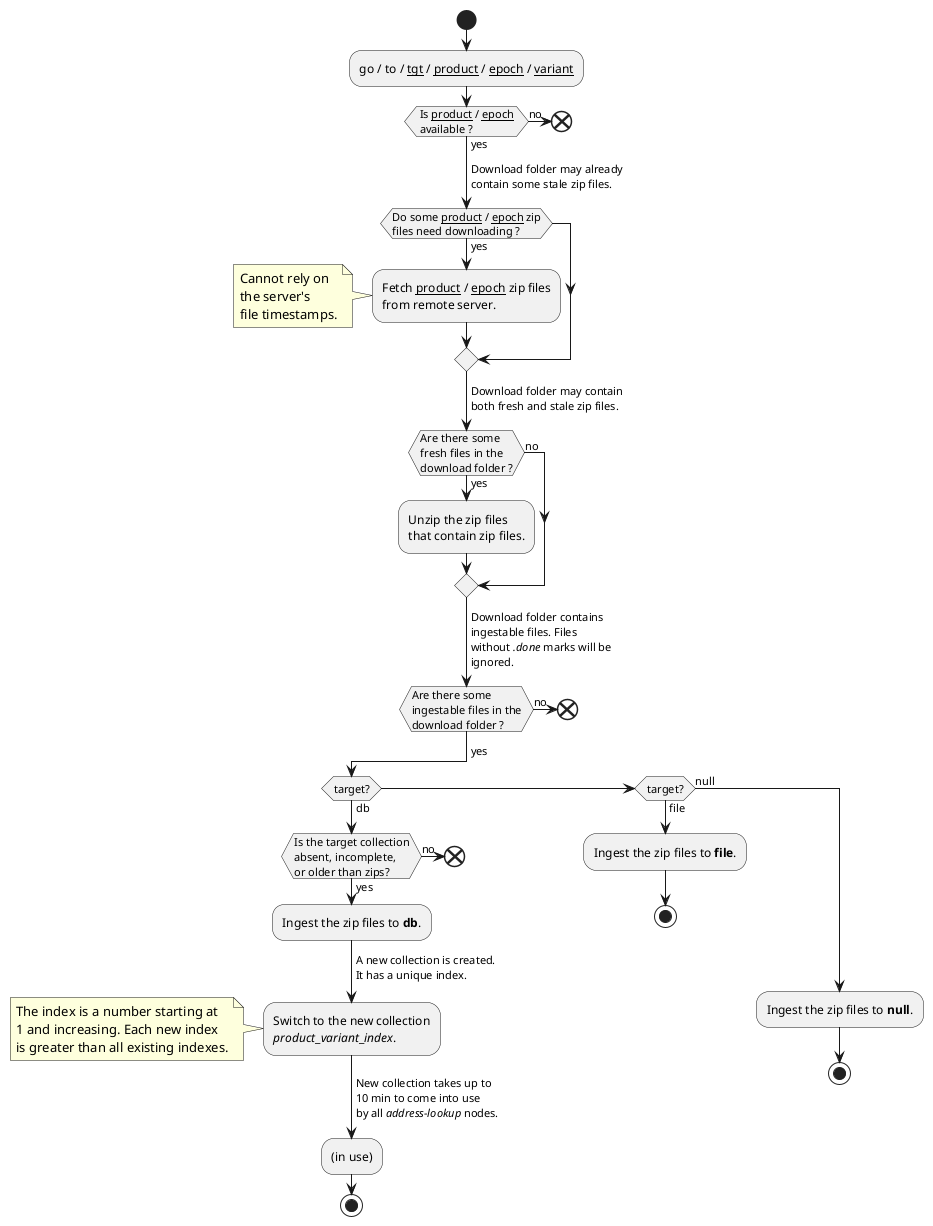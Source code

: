 @startuml

start

:go / to / __tgt__ / __product__ / __epoch__ / __variant__;

if ( Is __product__ / __epoch__ \n available ?) then (no)
  end

else (yes)
endif

-> Download folder may already\ncontain some stale zip files.;

if (Do some __product__ / __epoch__ zip\nfiles need downloading ?) then (yes)

  :Fetch __product__ / __epoch__ zip files\nfrom remote server.;
  note left: Cannot rely on\nthe server's\nfile timestamps.

endif

-> Download folder may contain\nboth fresh and stale zip files.;

if (Are there some\nfresh files in the\ndownload folder ?) then (yes)
  :Unzip the zip files\nthat contain zip files.;
else (no)
endif


-> Download folder contains\ningestable files. Files\nwithout //.done// marks will be\nignored.;

if (Are there some\ningestable files in the\ndownload folder ?) then (no)
  end
endif

->yes;

if (target?) then (db)

  if (Is the target collection\nabsent, incomplete,\nor older than zips?) then (no)
    end

  else (yes)
    :Ingest the zip files to **db**.;

    -> A new collection is created.\nIt has a unique index.;

    :Switch to the new collection\n//product//_//variant//_//index//.;

    -> New collection takes up to\n10 min to come into use\nby all //address-lookup// nodes.;

    note left: The index is a number starting at\n1 and increasing. Each new index\nis greater than all existing indexes.

    :(in use);
    stop
    endif

elseif (target?) then (file)

  :Ingest the zip files to **file**.;
  stop

else (null)

  :Ingest the zip files to **null**.;
  stop
endif



@enduml
